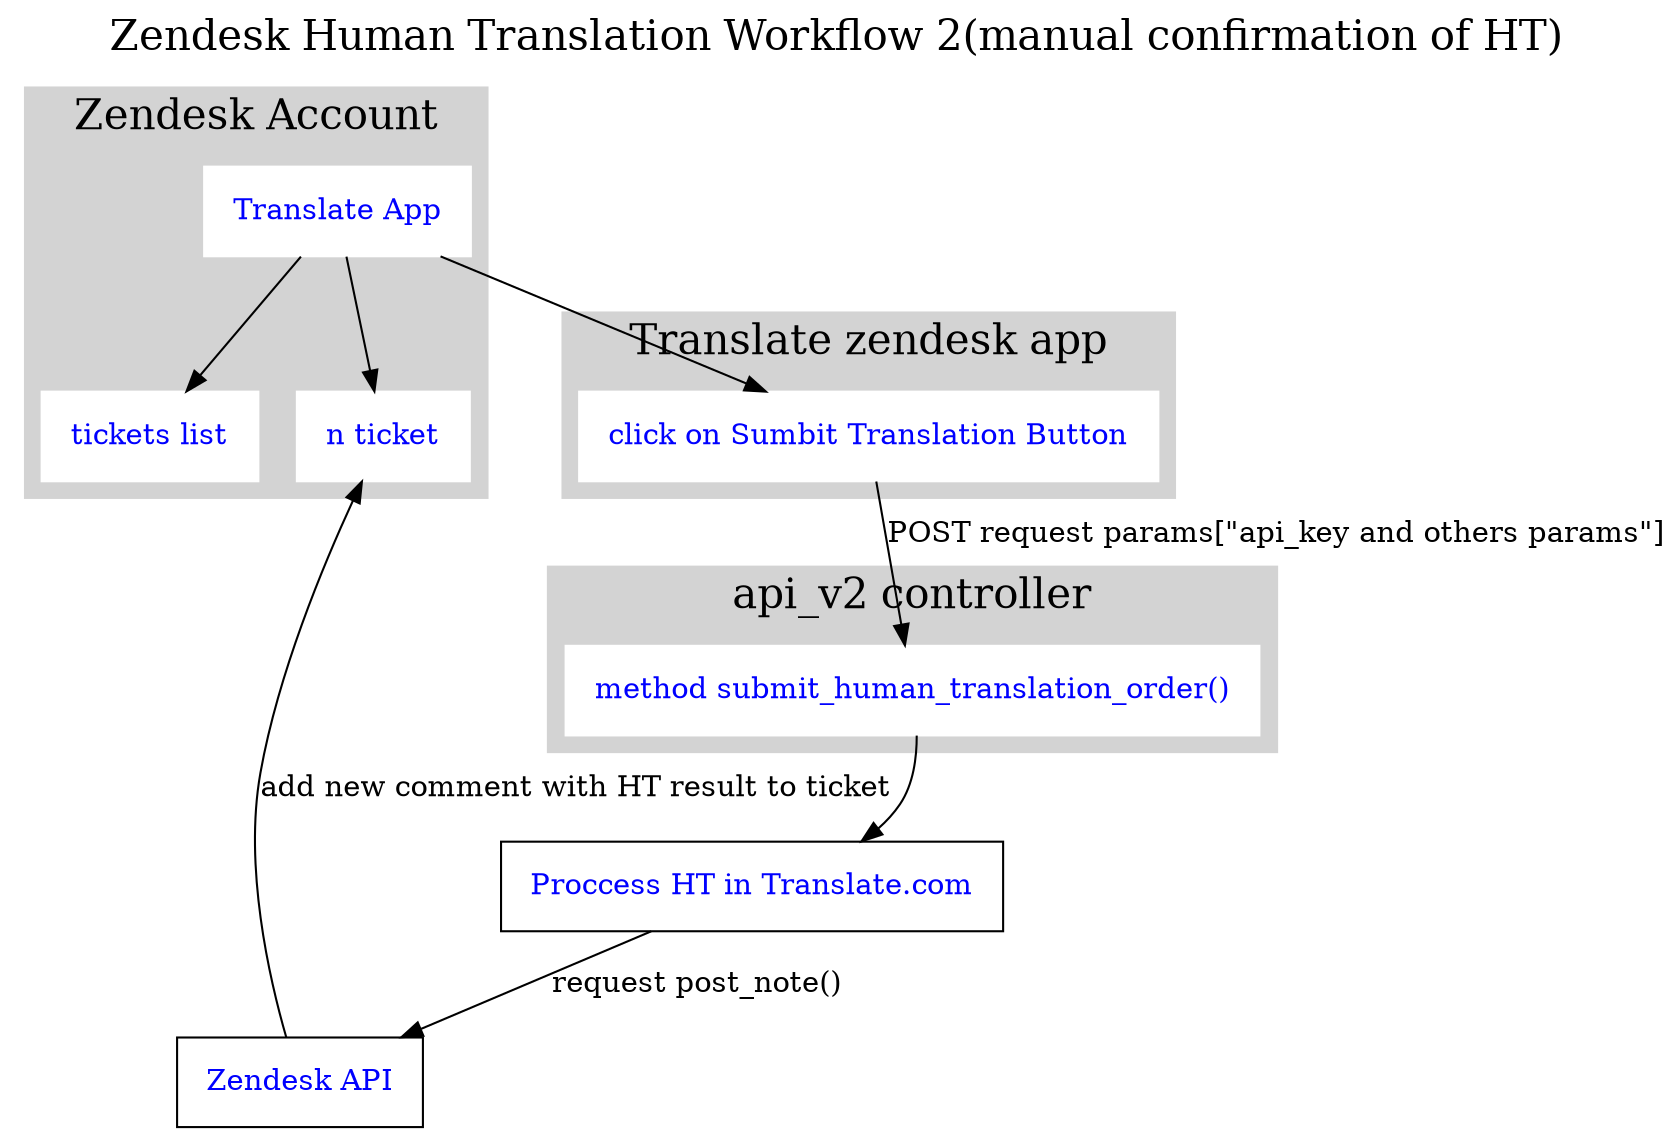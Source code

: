 digraph Zendesk_HT_2 {
   graph [label="Zendesk Human Translation Workflow 2(manual confirmation of HT)" fontsize="20" labelloc="t"];
   node [margin=0.2 fontcolor=blue fontsize=14 width=1 shape=box]
   subgraph cluster1 {
       node [style=filled,color=white];
       style=filled;
       color=lightgrey;
       "tickets list";
       "n ticket";
       "Translate App";
       label = "Zendesk Account";
  }
  subgraph cluster2 {
       node [style=filled,color=white];
       style=filled;
       color=lightgrey;
       "click on Sumbit Translation Button";
       label = "Translate zendesk app";
  }
  subgraph cluster3 {
       node [style=filled,color=white];
       style=filled;
       color=lightgrey;
       "method submit_human_translation_order()";
       label = "api_v2 controller";
  }
 
  "Translate App" -> "n ticket"
  "Translate App" -> "tickets list"
  "Translate App" -> "click on Sumbit Translation Button"
  "click on Sumbit Translation Button" -> "method submit_human_translation_order()" [label="POST request params[\"api_key and others params\"]"];

  "method submit_human_translation_order()" -> "Proccess HT in Translate.com"
  "Proccess HT in Translate.com" -> "Zendesk API" [label="request post_note()"];
  "Zendesk API" -> "n ticket" [label="add new comment with HT result to ticket"];
}
